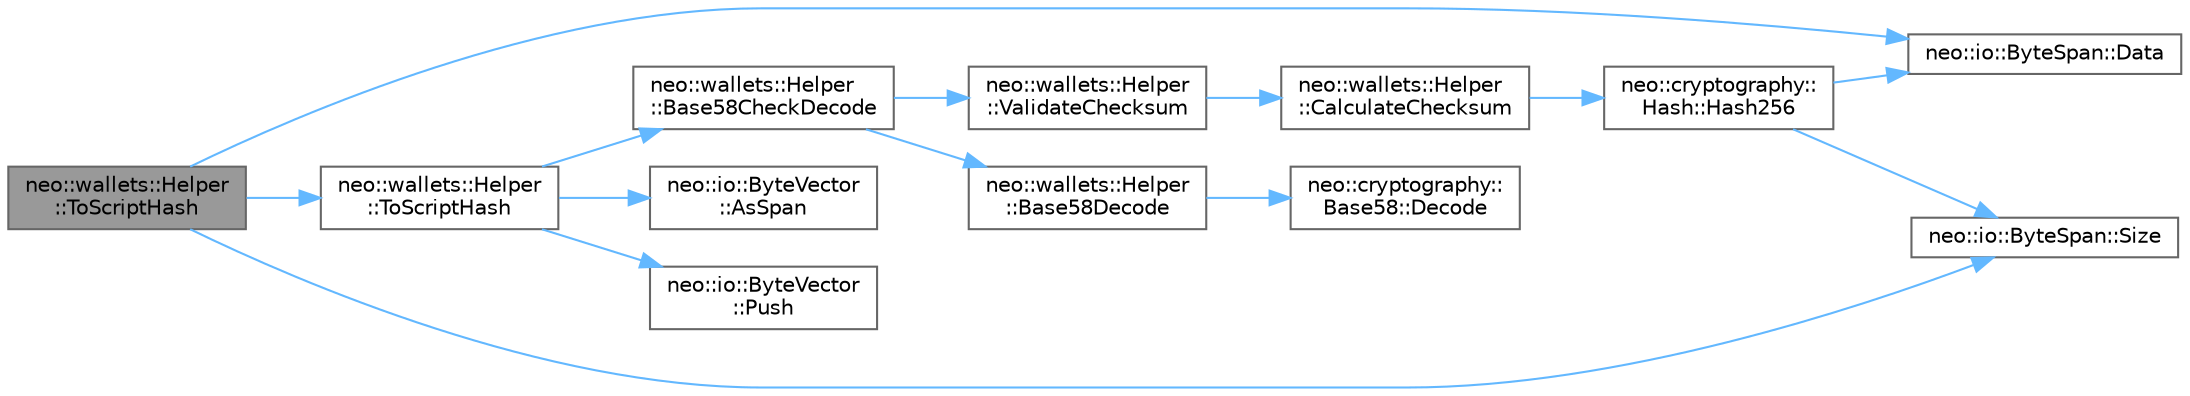 digraph "neo::wallets::Helper::ToScriptHash"
{
 // LATEX_PDF_SIZE
  bgcolor="transparent";
  edge [fontname=Helvetica,fontsize=10,labelfontname=Helvetica,labelfontsize=10];
  node [fontname=Helvetica,fontsize=10,shape=box,height=0.2,width=0.4];
  rankdir="LR";
  Node1 [id="Node000001",label="neo::wallets::Helper\l::ToScriptHash",height=0.2,width=0.4,color="gray40", fillcolor="grey60", style="filled", fontcolor="black",tooltip="Creates a script hash from a script (ByteSpan overload)."];
  Node1 -> Node2 [id="edge1_Node000001_Node000002",color="steelblue1",style="solid",tooltip=" "];
  Node2 [id="Node000002",label="neo::io::ByteSpan::Data",height=0.2,width=0.4,color="grey40", fillcolor="white", style="filled",URL="$classneo_1_1io_1_1_byte_span.html#a0285a19eb5cd212ecd1079e0bc5e494c",tooltip="Gets a pointer to the data."];
  Node1 -> Node3 [id="edge2_Node000001_Node000003",color="steelblue1",style="solid",tooltip=" "];
  Node3 [id="Node000003",label="neo::io::ByteSpan::Size",height=0.2,width=0.4,color="grey40", fillcolor="white", style="filled",URL="$classneo_1_1io_1_1_byte_span.html#a4a869430800a37dcbeefac6f36468fcb",tooltip="Gets the size of the ByteSpan."];
  Node1 -> Node4 [id="edge3_Node000001_Node000004",color="steelblue1",style="solid",tooltip=" "];
  Node4 [id="Node000004",label="neo::wallets::Helper\l::ToScriptHash",height=0.2,width=0.4,color="grey40", fillcolor="white", style="filled",URL="$classneo_1_1wallets_1_1_helper.html#a7de3c6a0ce64a8181087642f7b717e66",tooltip="Converts a Neo address to a script hash."];
  Node4 -> Node5 [id="edge4_Node000004_Node000005",color="steelblue1",style="solid",tooltip=" "];
  Node5 [id="Node000005",label="neo::io::ByteVector\l::AsSpan",height=0.2,width=0.4,color="grey40", fillcolor="white", style="filled",URL="$classneo_1_1io_1_1_byte_vector.html#a95791d958ed4ec88d32e811b51d90451",tooltip="Converts the ByteVector to a ByteSpan."];
  Node4 -> Node6 [id="edge5_Node000004_Node000006",color="steelblue1",style="solid",tooltip=" "];
  Node6 [id="Node000006",label="neo::wallets::Helper\l::Base58CheckDecode",height=0.2,width=0.4,color="grey40", fillcolor="white", style="filled",URL="$classneo_1_1wallets_1_1_helper.html#a7434c6286dffbf405199490f21e9d642",tooltip="Base58Check decodes a string."];
  Node6 -> Node7 [id="edge6_Node000006_Node000007",color="steelblue1",style="solid",tooltip=" "];
  Node7 [id="Node000007",label="neo::wallets::Helper\l::Base58Decode",height=0.2,width=0.4,color="grey40", fillcolor="white", style="filled",URL="$classneo_1_1wallets_1_1_helper.html#a1ecd12c6b696f55788a13938f4285642",tooltip="Base58 decodes a string."];
  Node7 -> Node8 [id="edge7_Node000007_Node000008",color="steelblue1",style="solid",tooltip=" "];
  Node8 [id="Node000008",label="neo::cryptography::\lBase58::Decode",height=0.2,width=0.4,color="grey40", fillcolor="white", style="filled",URL="$classneo_1_1cryptography_1_1_base58.html#a063133b21ab7c5bf5f7ed7fc153015b0",tooltip="Decode Base58 string to bytes."];
  Node6 -> Node9 [id="edge8_Node000006_Node000009",color="steelblue1",style="solid",tooltip=" "];
  Node9 [id="Node000009",label="neo::wallets::Helper\l::ValidateChecksum",height=0.2,width=0.4,color="grey40", fillcolor="white", style="filled",URL="$classneo_1_1wallets_1_1_helper.html#a23220233f5e467d292eff23bf2e15a5e",tooltip="Validates the checksum in base58check decoding."];
  Node9 -> Node10 [id="edge9_Node000009_Node000010",color="steelblue1",style="solid",tooltip=" "];
  Node10 [id="Node000010",label="neo::wallets::Helper\l::CalculateChecksum",height=0.2,width=0.4,color="grey40", fillcolor="white", style="filled",URL="$classneo_1_1wallets_1_1_helper.html#ab04fdceda00e06d143eaa4cb6e384e78",tooltip="Calculates the checksum for address generation."];
  Node10 -> Node11 [id="edge10_Node000010_Node000011",color="steelblue1",style="solid",tooltip=" "];
  Node11 [id="Node000011",label="neo::cryptography::\lHash::Hash256",height=0.2,width=0.4,color="grey40", fillcolor="white", style="filled",URL="$classneo_1_1cryptography_1_1_hash.html#a1f27587bba8d21efdec839f2679e1a90",tooltip="Computes Hash256 (double SHA256)."];
  Node11 -> Node2 [id="edge11_Node000011_Node000002",color="steelblue1",style="solid",tooltip=" "];
  Node11 -> Node3 [id="edge12_Node000011_Node000003",color="steelblue1",style="solid",tooltip=" "];
  Node4 -> Node12 [id="edge13_Node000004_Node000012",color="steelblue1",style="solid",tooltip=" "];
  Node12 [id="Node000012",label="neo::io::ByteVector\l::Push",height=0.2,width=0.4,color="grey40", fillcolor="white", style="filled",URL="$classneo_1_1io_1_1_byte_vector.html#a57eb840afcbc9cd7b784081f9f546dab",tooltip="Pushes a byte to the end of the ByteVector."];
}
